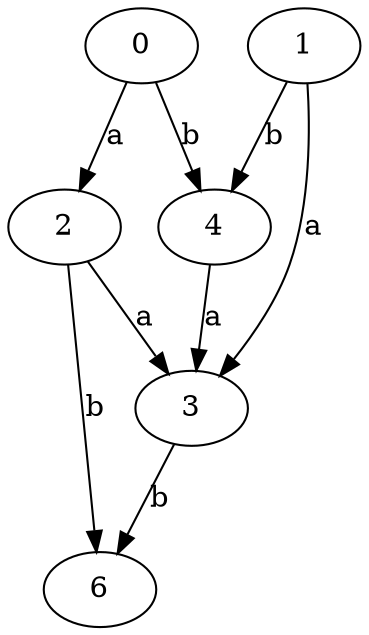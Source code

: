 strict digraph  {
2;
0;
3;
4;
6;
1;
2 -> 3  [label=a];
2 -> 6  [label=b];
0 -> 2  [label=a];
0 -> 4  [label=b];
3 -> 6  [label=b];
4 -> 3  [label=a];
1 -> 3  [label=a];
1 -> 4  [label=b];
}
